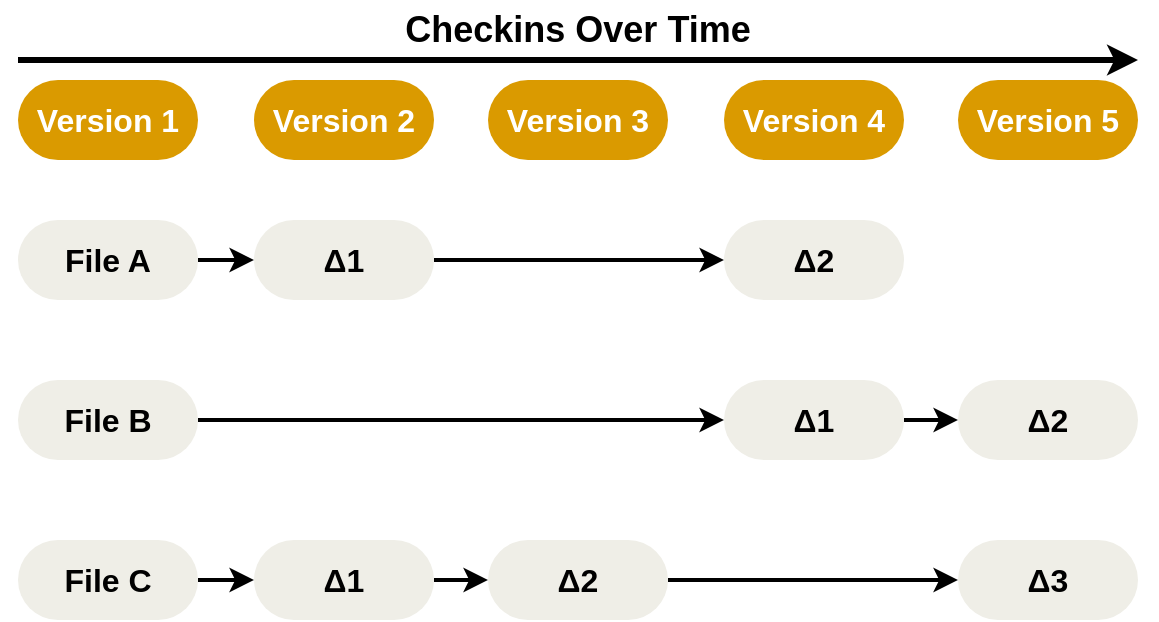 <mxfile version="21.2.1" type="device">
  <diagram name="第 1 页" id="6_HxzT0Q5W8QO_RAKAHN">
    <mxGraphModel dx="898" dy="579" grid="1" gridSize="10" guides="1" tooltips="1" connect="1" arrows="1" fold="1" page="1" pageScale="1" pageWidth="827" pageHeight="1169" math="0" shadow="0">
      <root>
        <mxCell id="0" />
        <mxCell id="1" parent="0" />
        <mxCell id="JPOE9ohCDTVTaBF0mj38-1" value="" style="endArrow=classic;html=1;rounded=0;strokeWidth=3;" parent="1" edge="1">
          <mxGeometry width="50" height="50" relative="1" as="geometry">
            <mxPoint x="120" y="200" as="sourcePoint" />
            <mxPoint x="680" y="200" as="targetPoint" />
          </mxGeometry>
        </mxCell>
        <mxCell id="JPOE9ohCDTVTaBF0mj38-2" value="&lt;font color=&quot;#ffffff&quot; style=&quot;font-size: 16px;&quot;&gt;&lt;b&gt;Version 1&lt;/b&gt;&lt;/font&gt;" style="rounded=1;whiteSpace=wrap;html=1;strokeColor=none;fillColor=#da9a00;arcSize=50;" parent="1" vertex="1">
          <mxGeometry x="120" y="210" width="90" height="40" as="geometry" />
        </mxCell>
        <mxCell id="JPOE9ohCDTVTaBF0mj38-3" value="&lt;font color=&quot;#ffffff&quot; style=&quot;font-size: 16px;&quot;&gt;&lt;b&gt;Version 2&lt;/b&gt;&lt;/font&gt;" style="rounded=1;whiteSpace=wrap;html=1;strokeColor=none;fillColor=#da9a00;arcSize=50;" parent="1" vertex="1">
          <mxGeometry x="238" y="210" width="90" height="40" as="geometry" />
        </mxCell>
        <mxCell id="JPOE9ohCDTVTaBF0mj38-4" value="&lt;font color=&quot;#ffffff&quot; style=&quot;font-size: 16px;&quot;&gt;&lt;b&gt;Version 3&lt;/b&gt;&lt;/font&gt;" style="rounded=1;whiteSpace=wrap;html=1;strokeColor=none;fillColor=#da9a00;arcSize=50;" parent="1" vertex="1">
          <mxGeometry x="355" y="210" width="90" height="40" as="geometry" />
        </mxCell>
        <mxCell id="JPOE9ohCDTVTaBF0mj38-5" value="&lt;font color=&quot;#ffffff&quot; style=&quot;font-size: 16px;&quot;&gt;&lt;b&gt;Version 4&lt;/b&gt;&lt;/font&gt;" style="rounded=1;whiteSpace=wrap;html=1;strokeColor=none;fillColor=#da9a00;arcSize=50;" parent="1" vertex="1">
          <mxGeometry x="473" y="210" width="90" height="40" as="geometry" />
        </mxCell>
        <mxCell id="JPOE9ohCDTVTaBF0mj38-6" value="&lt;font color=&quot;#ffffff&quot; style=&quot;font-size: 16px;&quot;&gt;&lt;b&gt;Version 5&lt;/b&gt;&lt;/font&gt;" style="rounded=1;whiteSpace=wrap;html=1;strokeColor=none;fillColor=#da9a00;arcSize=50;" parent="1" vertex="1">
          <mxGeometry x="590" y="210" width="90" height="40" as="geometry" />
        </mxCell>
        <mxCell id="JPOE9ohCDTVTaBF0mj38-7" value="&lt;b&gt;&lt;font style=&quot;font-size: 18px;&quot;&gt;Checkins Over Time&lt;/font&gt;&lt;/b&gt;" style="text;html=1;strokeColor=none;fillColor=none;align=center;verticalAlign=middle;whiteSpace=wrap;rounded=0;" parent="1" vertex="1">
          <mxGeometry x="305" y="170" width="190" height="30" as="geometry" />
        </mxCell>
        <mxCell id="JPOE9ohCDTVTaBF0mj38-13" style="edgeStyle=orthogonalEdgeStyle;rounded=0;orthogonalLoop=1;jettySize=auto;html=1;exitX=1;exitY=0.5;exitDx=0;exitDy=0;entryX=0;entryY=0.5;entryDx=0;entryDy=0;strokeWidth=2;" parent="1" source="JPOE9ohCDTVTaBF0mj38-8" target="JPOE9ohCDTVTaBF0mj38-10" edge="1">
          <mxGeometry relative="1" as="geometry" />
        </mxCell>
        <mxCell id="JPOE9ohCDTVTaBF0mj38-8" value="&lt;font style=&quot;font-size: 16px;&quot;&gt;&lt;b style=&quot;&quot;&gt;File A&lt;/b&gt;&lt;/font&gt;" style="rounded=1;whiteSpace=wrap;html=1;strokeColor=none;fillColor=#efeee7;arcSize=50;" parent="1" vertex="1">
          <mxGeometry x="120" y="280" width="90" height="40" as="geometry" />
        </mxCell>
        <mxCell id="JPOE9ohCDTVTaBF0mj38-12" style="edgeStyle=orthogonalEdgeStyle;rounded=0;orthogonalLoop=1;jettySize=auto;html=1;entryX=0;entryY=0.5;entryDx=0;entryDy=0;strokeWidth=2;" parent="1" source="JPOE9ohCDTVTaBF0mj38-10" target="JPOE9ohCDTVTaBF0mj38-11" edge="1">
          <mxGeometry relative="1" as="geometry" />
        </mxCell>
        <mxCell id="JPOE9ohCDTVTaBF0mj38-10" value="&lt;font style=&quot;font-size: 16px;&quot;&gt;&lt;b style=&quot;&quot;&gt;Δ1&lt;/b&gt;&lt;/font&gt;" style="rounded=1;whiteSpace=wrap;html=1;strokeColor=none;fillColor=#efeee7;arcSize=50;" parent="1" vertex="1">
          <mxGeometry x="238" y="280" width="90" height="40" as="geometry" />
        </mxCell>
        <mxCell id="JPOE9ohCDTVTaBF0mj38-11" value="&lt;font style=&quot;font-size: 16px;&quot;&gt;&lt;b style=&quot;&quot;&gt;Δ2&lt;/b&gt;&lt;/font&gt;" style="rounded=1;whiteSpace=wrap;html=1;strokeColor=none;fillColor=#efeee7;arcSize=50;" parent="1" vertex="1">
          <mxGeometry x="473" y="280" width="90" height="40" as="geometry" />
        </mxCell>
        <mxCell id="JPOE9ohCDTVTaBF0mj38-14" style="edgeStyle=orthogonalEdgeStyle;rounded=0;orthogonalLoop=1;jettySize=auto;html=1;exitX=1;exitY=0.5;exitDx=0;exitDy=0;entryX=0;entryY=0.5;entryDx=0;entryDy=0;strokeWidth=2;" parent="1" source="JPOE9ohCDTVTaBF0mj38-15" target="JPOE9ohCDTVTaBF0mj38-17" edge="1">
          <mxGeometry relative="1" as="geometry" />
        </mxCell>
        <mxCell id="JPOE9ohCDTVTaBF0mj38-15" value="&lt;font style=&quot;font-size: 16px;&quot;&gt;&lt;b style=&quot;&quot;&gt;File B&lt;/b&gt;&lt;/font&gt;" style="rounded=1;whiteSpace=wrap;html=1;strokeColor=none;fillColor=#efeee7;arcSize=50;" parent="1" vertex="1">
          <mxGeometry x="120" y="360" width="90" height="40" as="geometry" />
        </mxCell>
        <mxCell id="JPOE9ohCDTVTaBF0mj38-16" style="edgeStyle=orthogonalEdgeStyle;rounded=0;orthogonalLoop=1;jettySize=auto;html=1;entryX=0;entryY=0.5;entryDx=0;entryDy=0;strokeWidth=2;" parent="1" source="JPOE9ohCDTVTaBF0mj38-17" target="JPOE9ohCDTVTaBF0mj38-18" edge="1">
          <mxGeometry relative="1" as="geometry" />
        </mxCell>
        <mxCell id="JPOE9ohCDTVTaBF0mj38-17" value="&lt;font style=&quot;font-size: 16px;&quot;&gt;&lt;b style=&quot;&quot;&gt;Δ1&lt;/b&gt;&lt;/font&gt;" style="rounded=1;whiteSpace=wrap;html=1;strokeColor=none;fillColor=#efeee7;arcSize=50;" parent="1" vertex="1">
          <mxGeometry x="473" y="360" width="90" height="40" as="geometry" />
        </mxCell>
        <mxCell id="JPOE9ohCDTVTaBF0mj38-18" value="&lt;font style=&quot;font-size: 16px;&quot;&gt;&lt;b style=&quot;&quot;&gt;Δ2&lt;/b&gt;&lt;/font&gt;" style="rounded=1;whiteSpace=wrap;html=1;strokeColor=none;fillColor=#efeee7;arcSize=50;" parent="1" vertex="1">
          <mxGeometry x="590" y="360" width="90" height="40" as="geometry" />
        </mxCell>
        <mxCell id="JPOE9ohCDTVTaBF0mj38-19" style="edgeStyle=orthogonalEdgeStyle;rounded=0;orthogonalLoop=1;jettySize=auto;html=1;exitX=1;exitY=0.5;exitDx=0;exitDy=0;entryX=0;entryY=0.5;entryDx=0;entryDy=0;strokeWidth=2;" parent="1" source="JPOE9ohCDTVTaBF0mj38-20" target="JPOE9ohCDTVTaBF0mj38-22" edge="1">
          <mxGeometry relative="1" as="geometry" />
        </mxCell>
        <mxCell id="JPOE9ohCDTVTaBF0mj38-20" value="&lt;font style=&quot;font-size: 16px;&quot;&gt;&lt;b style=&quot;&quot;&gt;File C&lt;/b&gt;&lt;/font&gt;" style="rounded=1;whiteSpace=wrap;html=1;strokeColor=none;fillColor=#efeee7;arcSize=50;" parent="1" vertex="1">
          <mxGeometry x="120" y="440" width="90" height="40" as="geometry" />
        </mxCell>
        <mxCell id="JPOE9ohCDTVTaBF0mj38-21" style="edgeStyle=orthogonalEdgeStyle;rounded=0;orthogonalLoop=1;jettySize=auto;html=1;entryX=0;entryY=0.5;entryDx=0;entryDy=0;strokeWidth=2;" parent="1" source="JPOE9ohCDTVTaBF0mj38-22" target="JPOE9ohCDTVTaBF0mj38-23" edge="1">
          <mxGeometry relative="1" as="geometry" />
        </mxCell>
        <mxCell id="JPOE9ohCDTVTaBF0mj38-22" value="&lt;font style=&quot;font-size: 16px;&quot;&gt;&lt;b style=&quot;&quot;&gt;Δ1&lt;/b&gt;&lt;/font&gt;" style="rounded=1;whiteSpace=wrap;html=1;strokeColor=none;fillColor=#efeee7;arcSize=50;" parent="1" vertex="1">
          <mxGeometry x="238" y="440" width="90" height="40" as="geometry" />
        </mxCell>
        <mxCell id="JPOE9ohCDTVTaBF0mj38-25" style="edgeStyle=orthogonalEdgeStyle;rounded=0;orthogonalLoop=1;jettySize=auto;html=1;entryX=0;entryY=0.5;entryDx=0;entryDy=0;strokeWidth=2;" parent="1" source="JPOE9ohCDTVTaBF0mj38-23" target="JPOE9ohCDTVTaBF0mj38-24" edge="1">
          <mxGeometry relative="1" as="geometry" />
        </mxCell>
        <mxCell id="JPOE9ohCDTVTaBF0mj38-23" value="&lt;font style=&quot;font-size: 16px;&quot;&gt;&lt;b style=&quot;&quot;&gt;Δ2&lt;/b&gt;&lt;/font&gt;" style="rounded=1;whiteSpace=wrap;html=1;strokeColor=none;fillColor=#efeee7;arcSize=50;" parent="1" vertex="1">
          <mxGeometry x="355" y="440" width="90" height="40" as="geometry" />
        </mxCell>
        <mxCell id="JPOE9ohCDTVTaBF0mj38-24" value="&lt;font style=&quot;font-size: 16px;&quot;&gt;&lt;b style=&quot;&quot;&gt;Δ3&lt;/b&gt;&lt;/font&gt;" style="rounded=1;whiteSpace=wrap;html=1;strokeColor=none;fillColor=#efeee7;arcSize=50;" parent="1" vertex="1">
          <mxGeometry x="590" y="440" width="90" height="40" as="geometry" />
        </mxCell>
      </root>
    </mxGraphModel>
  </diagram>
</mxfile>
